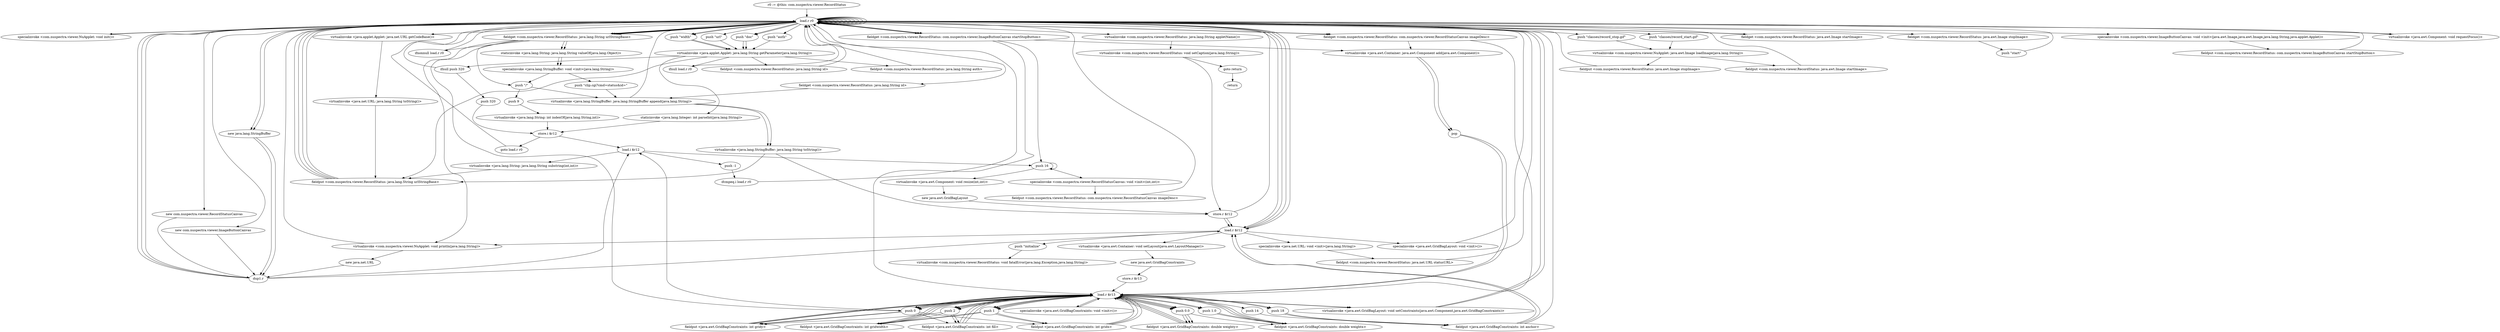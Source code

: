 digraph "" {
    "r0 := @this: com.nuspectra.viewer.RecordStatus"
    "load.r r0"
    "r0 := @this: com.nuspectra.viewer.RecordStatus"->"load.r r0";
    "specialinvoke <com.nuspectra.viewer.NuApplet: void init()>"
    "load.r r0"->"specialinvoke <com.nuspectra.viewer.NuApplet: void init()>";
    "specialinvoke <com.nuspectra.viewer.NuApplet: void init()>"->"load.r r0";
    "load.r r0"->"load.r r0";
    "push \"url\""
    "load.r r0"->"push \"url\"";
    "virtualinvoke <java.applet.Applet: java.lang.String getParameter(java.lang.String)>"
    "push \"url\""->"virtualinvoke <java.applet.Applet: java.lang.String getParameter(java.lang.String)>";
    "fieldput <com.nuspectra.viewer.RecordStatus: java.lang.String urlStringBase>"
    "virtualinvoke <java.applet.Applet: java.lang.String getParameter(java.lang.String)>"->"fieldput <com.nuspectra.viewer.RecordStatus: java.lang.String urlStringBase>";
    "fieldput <com.nuspectra.viewer.RecordStatus: java.lang.String urlStringBase>"->"load.r r0";
    "fieldget <com.nuspectra.viewer.RecordStatus: java.lang.String urlStringBase>"
    "load.r r0"->"fieldget <com.nuspectra.viewer.RecordStatus: java.lang.String urlStringBase>";
    "ifnonnull load.r r0"
    "fieldget <com.nuspectra.viewer.RecordStatus: java.lang.String urlStringBase>"->"ifnonnull load.r r0";
    "ifnonnull load.r r0"->"load.r r0";
    "load.r r0"->"load.r r0";
    "virtualinvoke <java.applet.Applet: java.net.URL getCodeBase()>"
    "load.r r0"->"virtualinvoke <java.applet.Applet: java.net.URL getCodeBase()>";
    "virtualinvoke <java.net.URL: java.lang.String toString()>"
    "virtualinvoke <java.applet.Applet: java.net.URL getCodeBase()>"->"virtualinvoke <java.net.URL: java.lang.String toString()>";
    "virtualinvoke <java.net.URL: java.lang.String toString()>"->"fieldput <com.nuspectra.viewer.RecordStatus: java.lang.String urlStringBase>";
    "fieldput <com.nuspectra.viewer.RecordStatus: java.lang.String urlStringBase>"->"load.r r0";
    "load.r r0"->"fieldget <com.nuspectra.viewer.RecordStatus: java.lang.String urlStringBase>";
    "push \"/\""
    "fieldget <com.nuspectra.viewer.RecordStatus: java.lang.String urlStringBase>"->"push \"/\"";
    "push 9"
    "push \"/\""->"push 9";
    "virtualinvoke <java.lang.String: int indexOf(java.lang.String,int)>"
    "push 9"->"virtualinvoke <java.lang.String: int indexOf(java.lang.String,int)>";
    "store.i $r12"
    "virtualinvoke <java.lang.String: int indexOf(java.lang.String,int)>"->"store.i $r12";
    "load.i $r12"
    "store.i $r12"->"load.i $r12";
    "push -1"
    "load.i $r12"->"push -1";
    "ifcmpeq.i load.r r0"
    "push -1"->"ifcmpeq.i load.r r0";
    "ifcmpeq.i load.r r0"->"load.r r0";
    "load.r r0"->"load.r r0";
    "load.r r0"->"fieldget <com.nuspectra.viewer.RecordStatus: java.lang.String urlStringBase>";
    "push 0"
    "fieldget <com.nuspectra.viewer.RecordStatus: java.lang.String urlStringBase>"->"push 0";
    "push 0"->"load.i $r12";
    "virtualinvoke <java.lang.String: java.lang.String substring(int,int)>"
    "load.i $r12"->"virtualinvoke <java.lang.String: java.lang.String substring(int,int)>";
    "virtualinvoke <java.lang.String: java.lang.String substring(int,int)>"->"fieldput <com.nuspectra.viewer.RecordStatus: java.lang.String urlStringBase>";
    "fieldput <com.nuspectra.viewer.RecordStatus: java.lang.String urlStringBase>"->"load.r r0";
    "new java.lang.StringBuffer"
    "load.r r0"->"new java.lang.StringBuffer";
    "dup1.r"
    "new java.lang.StringBuffer"->"dup1.r";
    "dup1.r"->"load.r r0";
    "load.r r0"->"fieldget <com.nuspectra.viewer.RecordStatus: java.lang.String urlStringBase>";
    "staticinvoke <java.lang.String: java.lang.String valueOf(java.lang.Object)>"
    "fieldget <com.nuspectra.viewer.RecordStatus: java.lang.String urlStringBase>"->"staticinvoke <java.lang.String: java.lang.String valueOf(java.lang.Object)>";
    "specialinvoke <java.lang.StringBuffer: void <init>(java.lang.String)>"
    "staticinvoke <java.lang.String: java.lang.String valueOf(java.lang.Object)>"->"specialinvoke <java.lang.StringBuffer: void <init>(java.lang.String)>";
    "specialinvoke <java.lang.StringBuffer: void <init>(java.lang.String)>"->"push \"/\"";
    "virtualinvoke <java.lang.StringBuffer: java.lang.StringBuffer append(java.lang.String)>"
    "push \"/\""->"virtualinvoke <java.lang.StringBuffer: java.lang.StringBuffer append(java.lang.String)>";
    "virtualinvoke <java.lang.StringBuffer: java.lang.String toString()>"
    "virtualinvoke <java.lang.StringBuffer: java.lang.StringBuffer append(java.lang.String)>"->"virtualinvoke <java.lang.StringBuffer: java.lang.String toString()>";
    "virtualinvoke <java.lang.StringBuffer: java.lang.String toString()>"->"fieldput <com.nuspectra.viewer.RecordStatus: java.lang.String urlStringBase>";
    "fieldput <com.nuspectra.viewer.RecordStatus: java.lang.String urlStringBase>"->"load.r r0";
    "push \"doc\""
    "load.r r0"->"push \"doc\"";
    "push \"doc\""->"virtualinvoke <java.applet.Applet: java.lang.String getParameter(java.lang.String)>";
    "ifnull load.r r0"
    "virtualinvoke <java.applet.Applet: java.lang.String getParameter(java.lang.String)>"->"ifnull load.r r0";
    "ifnull load.r r0"->"load.r r0";
    "load.r r0"->"load.r r0";
    "load.r r0"->"push \"doc\"";
    "push \"doc\""->"virtualinvoke <java.applet.Applet: java.lang.String getParameter(java.lang.String)>";
    "fieldput <com.nuspectra.viewer.RecordStatus: java.lang.String id>"
    "virtualinvoke <java.applet.Applet: java.lang.String getParameter(java.lang.String)>"->"fieldput <com.nuspectra.viewer.RecordStatus: java.lang.String id>";
    "fieldput <com.nuspectra.viewer.RecordStatus: java.lang.String id>"->"load.r r0";
    "load.r r0"->"load.r r0";
    "load.r r0"->"fieldget <com.nuspectra.viewer.RecordStatus: java.lang.String urlStringBase>";
    "virtualinvoke <com.nuspectra.viewer.NuApplet: void println(java.lang.String)>"
    "fieldget <com.nuspectra.viewer.RecordStatus: java.lang.String urlStringBase>"->"virtualinvoke <com.nuspectra.viewer.NuApplet: void println(java.lang.String)>";
    "virtualinvoke <com.nuspectra.viewer.NuApplet: void println(java.lang.String)>"->"load.r r0";
    "load.r r0"->"load.r r0";
    "load.r r0"->"new java.lang.StringBuffer";
    "new java.lang.StringBuffer"->"dup1.r";
    "dup1.r"->"load.r r0";
    "load.r r0"->"fieldget <com.nuspectra.viewer.RecordStatus: java.lang.String urlStringBase>";
    "fieldget <com.nuspectra.viewer.RecordStatus: java.lang.String urlStringBase>"->"staticinvoke <java.lang.String: java.lang.String valueOf(java.lang.Object)>";
    "staticinvoke <java.lang.String: java.lang.String valueOf(java.lang.Object)>"->"specialinvoke <java.lang.StringBuffer: void <init>(java.lang.String)>";
    "push \"clip.cgi?cmd=status&id=\""
    "specialinvoke <java.lang.StringBuffer: void <init>(java.lang.String)>"->"push \"clip.cgi?cmd=status&id=\"";
    "push \"clip.cgi?cmd=status&id=\""->"virtualinvoke <java.lang.StringBuffer: java.lang.StringBuffer append(java.lang.String)>";
    "virtualinvoke <java.lang.StringBuffer: java.lang.StringBuffer append(java.lang.String)>"->"load.r r0";
    "fieldget <com.nuspectra.viewer.RecordStatus: java.lang.String id>"
    "load.r r0"->"fieldget <com.nuspectra.viewer.RecordStatus: java.lang.String id>";
    "fieldget <com.nuspectra.viewer.RecordStatus: java.lang.String id>"->"virtualinvoke <java.lang.StringBuffer: java.lang.StringBuffer append(java.lang.String)>";
    "virtualinvoke <java.lang.StringBuffer: java.lang.StringBuffer append(java.lang.String)>"->"virtualinvoke <java.lang.StringBuffer: java.lang.String toString()>";
    "store.r $r12"
    "virtualinvoke <java.lang.StringBuffer: java.lang.String toString()>"->"store.r $r12";
    "load.r $r12"
    "store.r $r12"->"load.r $r12";
    "load.r $r12"->"virtualinvoke <com.nuspectra.viewer.NuApplet: void println(java.lang.String)>";
    "new java.net.URL"
    "virtualinvoke <com.nuspectra.viewer.NuApplet: void println(java.lang.String)>"->"new java.net.URL";
    "new java.net.URL"->"dup1.r";
    "dup1.r"->"load.r $r12";
    "specialinvoke <java.net.URL: void <init>(java.lang.String)>"
    "load.r $r12"->"specialinvoke <java.net.URL: void <init>(java.lang.String)>";
    "fieldput <com.nuspectra.viewer.RecordStatus: java.net.URL statusURL>"
    "specialinvoke <java.net.URL: void <init>(java.lang.String)>"->"fieldput <com.nuspectra.viewer.RecordStatus: java.net.URL statusURL>";
    "fieldput <com.nuspectra.viewer.RecordStatus: java.net.URL statusURL>"->"load.r r0";
    "load.r r0"->"load.r r0";
    "push \"auth\""
    "load.r r0"->"push \"auth\"";
    "push \"auth\""->"virtualinvoke <java.applet.Applet: java.lang.String getParameter(java.lang.String)>";
    "fieldput <com.nuspectra.viewer.RecordStatus: java.lang.String auth>"
    "virtualinvoke <java.applet.Applet: java.lang.String getParameter(java.lang.String)>"->"fieldput <com.nuspectra.viewer.RecordStatus: java.lang.String auth>";
    "fieldput <com.nuspectra.viewer.RecordStatus: java.lang.String auth>"->"load.r r0";
    "push \"width\""
    "load.r r0"->"push \"width\"";
    "push \"width\""->"virtualinvoke <java.applet.Applet: java.lang.String getParameter(java.lang.String)>";
    "ifnull push 320"
    "virtualinvoke <java.applet.Applet: java.lang.String getParameter(java.lang.String)>"->"ifnull push 320";
    "ifnull push 320"->"load.r r0";
    "load.r r0"->"push \"width\"";
    "push \"width\""->"virtualinvoke <java.applet.Applet: java.lang.String getParameter(java.lang.String)>";
    "staticinvoke <java.lang.Integer: int parseInt(java.lang.String)>"
    "virtualinvoke <java.applet.Applet: java.lang.String getParameter(java.lang.String)>"->"staticinvoke <java.lang.Integer: int parseInt(java.lang.String)>";
    "staticinvoke <java.lang.Integer: int parseInt(java.lang.String)>"->"store.i $r12";
    "goto load.r r0"
    "store.i $r12"->"goto load.r r0";
    "goto load.r r0"->"load.r r0";
    "new com.nuspectra.viewer.RecordStatusCanvas"
    "load.r r0"->"new com.nuspectra.viewer.RecordStatusCanvas";
    "new com.nuspectra.viewer.RecordStatusCanvas"->"dup1.r";
    "dup1.r"->"load.i $r12";
    "push 16"
    "load.i $r12"->"push 16";
    "specialinvoke <com.nuspectra.viewer.RecordStatusCanvas: void <init>(int,int)>"
    "push 16"->"specialinvoke <com.nuspectra.viewer.RecordStatusCanvas: void <init>(int,int)>";
    "fieldput <com.nuspectra.viewer.RecordStatus: com.nuspectra.viewer.RecordStatusCanvas imageDesc>"
    "specialinvoke <com.nuspectra.viewer.RecordStatusCanvas: void <init>(int,int)>"->"fieldput <com.nuspectra.viewer.RecordStatus: com.nuspectra.viewer.RecordStatusCanvas imageDesc>";
    "fieldput <com.nuspectra.viewer.RecordStatus: com.nuspectra.viewer.RecordStatusCanvas imageDesc>"->"load.r r0";
    "load.r r0"->"load.r r0";
    "push \"classes/record_stop.gif\""
    "load.r r0"->"push \"classes/record_stop.gif\"";
    "virtualinvoke <com.nuspectra.viewer.NuApplet: java.awt.Image loadImage(java.lang.String)>"
    "push \"classes/record_stop.gif\""->"virtualinvoke <com.nuspectra.viewer.NuApplet: java.awt.Image loadImage(java.lang.String)>";
    "fieldput <com.nuspectra.viewer.RecordStatus: java.awt.Image stopImage>"
    "virtualinvoke <com.nuspectra.viewer.NuApplet: java.awt.Image loadImage(java.lang.String)>"->"fieldput <com.nuspectra.viewer.RecordStatus: java.awt.Image stopImage>";
    "fieldput <com.nuspectra.viewer.RecordStatus: java.awt.Image stopImage>"->"load.r r0";
    "load.r r0"->"load.r r0";
    "push \"classes/record_start.gif\""
    "load.r r0"->"push \"classes/record_start.gif\"";
    "push \"classes/record_start.gif\""->"virtualinvoke <com.nuspectra.viewer.NuApplet: java.awt.Image loadImage(java.lang.String)>";
    "fieldput <com.nuspectra.viewer.RecordStatus: java.awt.Image startImage>"
    "virtualinvoke <com.nuspectra.viewer.NuApplet: java.awt.Image loadImage(java.lang.String)>"->"fieldput <com.nuspectra.viewer.RecordStatus: java.awt.Image startImage>";
    "fieldput <com.nuspectra.viewer.RecordStatus: java.awt.Image startImage>"->"load.r r0";
    "new com.nuspectra.viewer.ImageButtonCanvas"
    "load.r r0"->"new com.nuspectra.viewer.ImageButtonCanvas";
    "new com.nuspectra.viewer.ImageButtonCanvas"->"dup1.r";
    "dup1.r"->"load.r r0";
    "fieldget <com.nuspectra.viewer.RecordStatus: java.awt.Image startImage>"
    "load.r r0"->"fieldget <com.nuspectra.viewer.RecordStatus: java.awt.Image startImage>";
    "fieldget <com.nuspectra.viewer.RecordStatus: java.awt.Image startImage>"->"load.r r0";
    "fieldget <com.nuspectra.viewer.RecordStatus: java.awt.Image stopImage>"
    "load.r r0"->"fieldget <com.nuspectra.viewer.RecordStatus: java.awt.Image stopImage>";
    "push \"start\""
    "fieldget <com.nuspectra.viewer.RecordStatus: java.awt.Image stopImage>"->"push \"start\"";
    "push \"start\""->"load.r r0";
    "specialinvoke <com.nuspectra.viewer.ImageButtonCanvas: void <init>(java.awt.Image,java.awt.Image,java.lang.String,java.applet.Applet)>"
    "load.r r0"->"specialinvoke <com.nuspectra.viewer.ImageButtonCanvas: void <init>(java.awt.Image,java.awt.Image,java.lang.String,java.applet.Applet)>";
    "fieldput <com.nuspectra.viewer.RecordStatus: com.nuspectra.viewer.ImageButtonCanvas startStopButton>"
    "specialinvoke <com.nuspectra.viewer.ImageButtonCanvas: void <init>(java.awt.Image,java.awt.Image,java.lang.String,java.applet.Applet)>"->"fieldput <com.nuspectra.viewer.RecordStatus: com.nuspectra.viewer.ImageButtonCanvas startStopButton>";
    "fieldput <com.nuspectra.viewer.RecordStatus: com.nuspectra.viewer.ImageButtonCanvas startStopButton>"->"load.r r0";
    "fieldget <com.nuspectra.viewer.RecordStatus: com.nuspectra.viewer.ImageButtonCanvas startStopButton>"
    "load.r r0"->"fieldget <com.nuspectra.viewer.RecordStatus: com.nuspectra.viewer.ImageButtonCanvas startStopButton>";
    "fieldget <com.nuspectra.viewer.RecordStatus: com.nuspectra.viewer.ImageButtonCanvas startStopButton>"->"push 16";
    "push 16"->"push 16";
    "virtualinvoke <java.awt.Component: void resize(int,int)>"
    "push 16"->"virtualinvoke <java.awt.Component: void resize(int,int)>";
    "new java.awt.GridBagLayout"
    "virtualinvoke <java.awt.Component: void resize(int,int)>"->"new java.awt.GridBagLayout";
    "new java.awt.GridBagLayout"->"store.r $r12";
    "store.r $r12"->"load.r $r12";
    "specialinvoke <java.awt.GridBagLayout: void <init>()>"
    "load.r $r12"->"specialinvoke <java.awt.GridBagLayout: void <init>()>";
    "specialinvoke <java.awt.GridBagLayout: void <init>()>"->"load.r r0";
    "load.r r0"->"load.r $r12";
    "virtualinvoke <java.awt.Container: void setLayout(java.awt.LayoutManager)>"
    "load.r $r12"->"virtualinvoke <java.awt.Container: void setLayout(java.awt.LayoutManager)>";
    "new java.awt.GridBagConstraints"
    "virtualinvoke <java.awt.Container: void setLayout(java.awt.LayoutManager)>"->"new java.awt.GridBagConstraints";
    "store.r $r13"
    "new java.awt.GridBagConstraints"->"store.r $r13";
    "load.r $r13"
    "store.r $r13"->"load.r $r13";
    "specialinvoke <java.awt.GridBagConstraints: void <init>()>"
    "load.r $r13"->"specialinvoke <java.awt.GridBagConstraints: void <init>()>";
    "specialinvoke <java.awt.GridBagConstraints: void <init>()>"->"load.r $r13";
    "push 1"
    "load.r $r13"->"push 1";
    "fieldput <java.awt.GridBagConstraints: int gridwidth>"
    "push 1"->"fieldput <java.awt.GridBagConstraints: int gridwidth>";
    "fieldput <java.awt.GridBagConstraints: int gridwidth>"->"load.r $r13";
    "push 0.0"
    "load.r $r13"->"push 0.0";
    "fieldput <java.awt.GridBagConstraints: double weighty>"
    "push 0.0"->"fieldput <java.awt.GridBagConstraints: double weighty>";
    "fieldput <java.awt.GridBagConstraints: double weighty>"->"load.r $r13";
    "load.r $r13"->"push 0.0";
    "fieldput <java.awt.GridBagConstraints: double weightx>"
    "push 0.0"->"fieldput <java.awt.GridBagConstraints: double weightx>";
    "fieldput <java.awt.GridBagConstraints: double weightx>"->"load.r $r13";
    "load.r $r13"->"push 0";
    "fieldput <java.awt.GridBagConstraints: int gridx>"
    "push 0"->"fieldput <java.awt.GridBagConstraints: int gridx>";
    "fieldput <java.awt.GridBagConstraints: int gridx>"->"load.r $r13";
    "load.r $r13"->"push 0";
    "fieldput <java.awt.GridBagConstraints: int gridy>"
    "push 0"->"fieldput <java.awt.GridBagConstraints: int gridy>";
    "fieldput <java.awt.GridBagConstraints: int gridy>"->"load.r $r13";
    "load.r $r13"->"push 0";
    "fieldput <java.awt.GridBagConstraints: int fill>"
    "push 0"->"fieldput <java.awt.GridBagConstraints: int fill>";
    "fieldput <java.awt.GridBagConstraints: int fill>"->"load.r $r13";
    "push 18"
    "load.r $r13"->"push 18";
    "fieldput <java.awt.GridBagConstraints: int anchor>"
    "push 18"->"fieldput <java.awt.GridBagConstraints: int anchor>";
    "fieldput <java.awt.GridBagConstraints: int anchor>"->"load.r $r12";
    "load.r $r12"->"load.r r0";
    "load.r r0"->"fieldget <com.nuspectra.viewer.RecordStatus: com.nuspectra.viewer.ImageButtonCanvas startStopButton>";
    "fieldget <com.nuspectra.viewer.RecordStatus: com.nuspectra.viewer.ImageButtonCanvas startStopButton>"->"load.r $r13";
    "virtualinvoke <java.awt.GridBagLayout: void setConstraints(java.awt.Component,java.awt.GridBagConstraints)>"
    "load.r $r13"->"virtualinvoke <java.awt.GridBagLayout: void setConstraints(java.awt.Component,java.awt.GridBagConstraints)>";
    "virtualinvoke <java.awt.GridBagLayout: void setConstraints(java.awt.Component,java.awt.GridBagConstraints)>"->"load.r r0";
    "load.r r0"->"load.r r0";
    "load.r r0"->"fieldget <com.nuspectra.viewer.RecordStatus: com.nuspectra.viewer.ImageButtonCanvas startStopButton>";
    "virtualinvoke <java.awt.Container: java.awt.Component add(java.awt.Component)>"
    "fieldget <com.nuspectra.viewer.RecordStatus: com.nuspectra.viewer.ImageButtonCanvas startStopButton>"->"virtualinvoke <java.awt.Container: java.awt.Component add(java.awt.Component)>";
    "pop"
    "virtualinvoke <java.awt.Container: java.awt.Component add(java.awt.Component)>"->"pop";
    "pop"->"load.r $r13";
    "push 2"
    "load.r $r13"->"push 2";
    "push 2"->"fieldput <java.awt.GridBagConstraints: int gridwidth>";
    "fieldput <java.awt.GridBagConstraints: int gridwidth>"->"load.r $r13";
    "load.r $r13"->"push 0.0";
    "push 0.0"->"fieldput <java.awt.GridBagConstraints: double weighty>";
    "fieldput <java.awt.GridBagConstraints: double weighty>"->"load.r $r13";
    "push 1.0"
    "load.r $r13"->"push 1.0";
    "push 1.0"->"fieldput <java.awt.GridBagConstraints: double weightx>";
    "fieldput <java.awt.GridBagConstraints: double weightx>"->"load.r $r13";
    "load.r $r13"->"push 1";
    "push 1"->"fieldput <java.awt.GridBagConstraints: int gridx>";
    "fieldput <java.awt.GridBagConstraints: int gridx>"->"load.r $r13";
    "load.r $r13"->"push 0";
    "push 0"->"fieldput <java.awt.GridBagConstraints: int gridy>";
    "fieldput <java.awt.GridBagConstraints: int gridy>"->"load.r $r13";
    "load.r $r13"->"push 2";
    "push 2"->"fieldput <java.awt.GridBagConstraints: int fill>";
    "fieldput <java.awt.GridBagConstraints: int fill>"->"load.r $r13";
    "load.r $r13"->"push 18";
    "push 18"->"fieldput <java.awt.GridBagConstraints: int anchor>";
    "fieldput <java.awt.GridBagConstraints: int anchor>"->"load.r $r12";
    "load.r $r12"->"load.r r0";
    "fieldget <com.nuspectra.viewer.RecordStatus: com.nuspectra.viewer.RecordStatusCanvas imageDesc>"
    "load.r r0"->"fieldget <com.nuspectra.viewer.RecordStatus: com.nuspectra.viewer.RecordStatusCanvas imageDesc>";
    "fieldget <com.nuspectra.viewer.RecordStatus: com.nuspectra.viewer.RecordStatusCanvas imageDesc>"->"load.r $r13";
    "load.r $r13"->"virtualinvoke <java.awt.GridBagLayout: void setConstraints(java.awt.Component,java.awt.GridBagConstraints)>";
    "virtualinvoke <java.awt.GridBagLayout: void setConstraints(java.awt.Component,java.awt.GridBagConstraints)>"->"load.r r0";
    "load.r r0"->"load.r r0";
    "load.r r0"->"fieldget <com.nuspectra.viewer.RecordStatus: com.nuspectra.viewer.RecordStatusCanvas imageDesc>";
    "fieldget <com.nuspectra.viewer.RecordStatus: com.nuspectra.viewer.RecordStatusCanvas imageDesc>"->"virtualinvoke <java.awt.Container: java.awt.Component add(java.awt.Component)>";
    "virtualinvoke <java.awt.Container: java.awt.Component add(java.awt.Component)>"->"pop";
    "pop"->"load.r $r13";
    "load.r $r13"->"push 1";
    "push 1"->"fieldput <java.awt.GridBagConstraints: int gridwidth>";
    "fieldput <java.awt.GridBagConstraints: int gridwidth>"->"load.r $r13";
    "load.r $r13"->"push 0.0";
    "push 0.0"->"fieldput <java.awt.GridBagConstraints: double weighty>";
    "fieldput <java.awt.GridBagConstraints: double weighty>"->"load.r $r13";
    "load.r $r13"->"push 1.0";
    "push 1.0"->"fieldput <java.awt.GridBagConstraints: double weightx>";
    "fieldput <java.awt.GridBagConstraints: double weightx>"->"load.r $r13";
    "load.r $r13"->"push 1";
    "push 1"->"fieldput <java.awt.GridBagConstraints: int gridx>";
    "fieldput <java.awt.GridBagConstraints: int gridx>"->"load.r $r13";
    "load.r $r13"->"push 2";
    "push 2"->"fieldput <java.awt.GridBagConstraints: int gridy>";
    "fieldput <java.awt.GridBagConstraints: int gridy>"->"load.r $r13";
    "load.r $r13"->"push 2";
    "push 2"->"fieldput <java.awt.GridBagConstraints: int fill>";
    "fieldput <java.awt.GridBagConstraints: int fill>"->"load.r $r13";
    "push 14"
    "load.r $r13"->"push 14";
    "push 14"->"fieldput <java.awt.GridBagConstraints: int anchor>";
    "fieldput <java.awt.GridBagConstraints: int anchor>"->"load.r r0";
    "virtualinvoke <java.awt.Component: void requestFocus()>"
    "load.r r0"->"virtualinvoke <java.awt.Component: void requestFocus()>";
    "virtualinvoke <java.awt.Component: void requestFocus()>"->"load.r r0";
    "load.r r0"->"load.r r0";
    "virtualinvoke <com.nuspectra.viewer.RecordStatus: java.lang.String appletName()>"
    "load.r r0"->"virtualinvoke <com.nuspectra.viewer.RecordStatus: java.lang.String appletName()>";
    "virtualinvoke <com.nuspectra.viewer.RecordStatus: void setCaption(java.lang.String)>"
    "virtualinvoke <com.nuspectra.viewer.RecordStatus: java.lang.String appletName()>"->"virtualinvoke <com.nuspectra.viewer.RecordStatus: void setCaption(java.lang.String)>";
    "goto return"
    "virtualinvoke <com.nuspectra.viewer.RecordStatus: void setCaption(java.lang.String)>"->"goto return";
    "return"
    "goto return"->"return";
    "virtualinvoke <com.nuspectra.viewer.RecordStatus: void setCaption(java.lang.String)>"->"store.r $r12";
    "store.r $r12"->"load.r r0";
    "load.r r0"->"load.r $r12";
    "push \"initialize\""
    "load.r $r12"->"push \"initialize\"";
    "virtualinvoke <com.nuspectra.viewer.RecordStatus: void fatalError(java.lang.Exception,java.lang.String)>"
    "push \"initialize\""->"virtualinvoke <com.nuspectra.viewer.RecordStatus: void fatalError(java.lang.Exception,java.lang.String)>";
    "push 320"
    "ifnull push 320"->"push 320";
    "push 320"->"store.i $r12";
}
